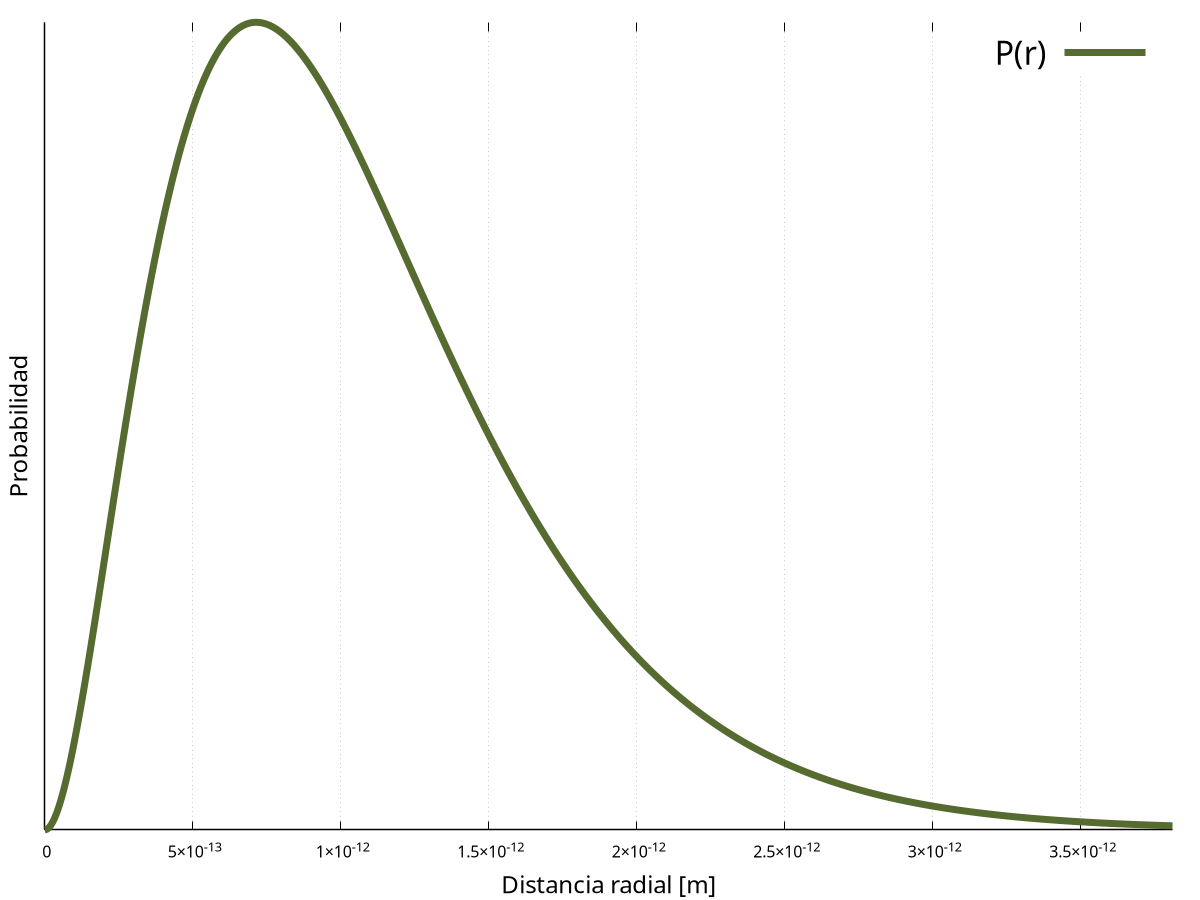 # gnuplot
reset
set encoding utf8
#set terminal epslatex size 14cm,9cm color
set output 'grafProbabilidadRadioElectron.tex'
a0 = 0.5e-10
Z = 70
a = a0/Z
r0 = 1.25e-15
A= 173
R = r0*A**(1./3)
phi(r) = 1/(sqrt(pi*a**3))*exp(-r/a)
P(r) = 4*pi*r**2*abs(phi(r))**2
set samples 1000
set dummy r
set xlabel "Distancia radial [m]" font "Times-Roman,18"
set ylabel "Probabilidad" font "Times-Roman,18"
set xtics font "Times-Roman, 12"
unset ytics
unset border
set grid
set style line 1 lw 3 lc rgb "orange"
set xzeroaxis lt 1 lc rgb "black" lw 1.5
set yzeroaxis lt 1 lc rgb "black" lw 1.5
set key font ",24"
plot [0:(16./3*a)] P(r) lw 7 lc rgb "#556B2F"
